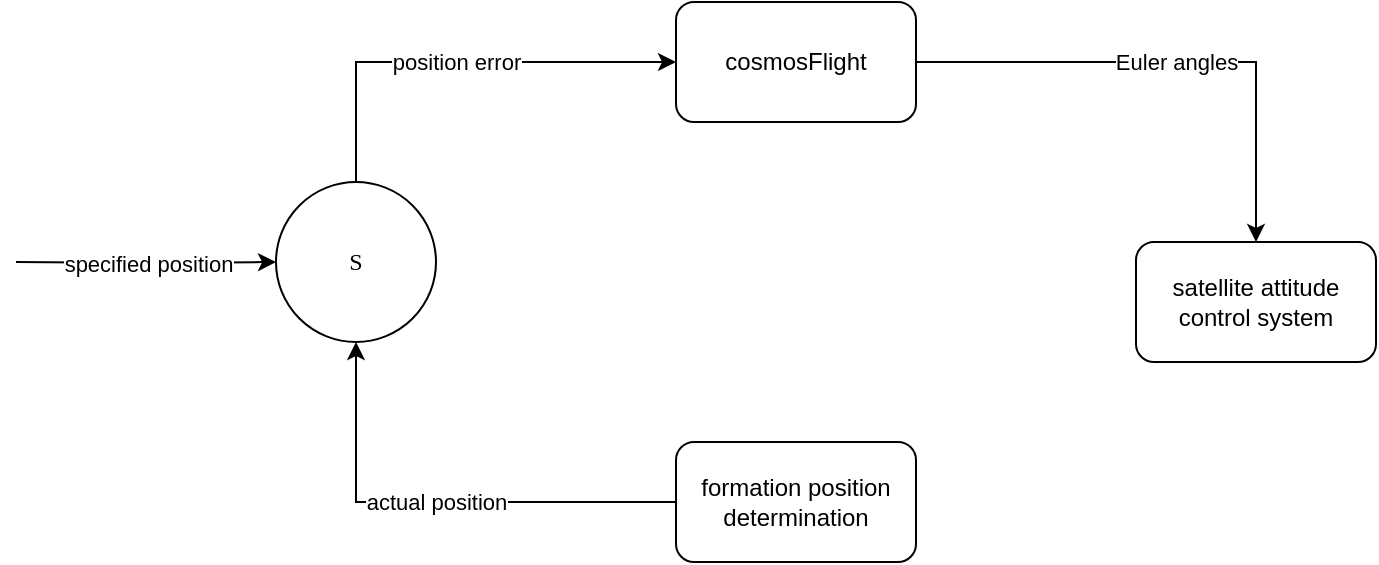<mxfile version="20.7.4" type="github">
  <diagram id="Xfj5n7e3JJY6A1mSw3fe" name="Page-1">
    <mxGraphModel dx="1382" dy="718" grid="1" gridSize="10" guides="1" tooltips="1" connect="1" arrows="1" fold="1" page="1" pageScale="1" pageWidth="827" pageHeight="1169" math="0" shadow="0">
      <root>
        <mxCell id="0" />
        <mxCell id="1" parent="0" />
        <mxCell id="DxF82iQ1Xe6bMLV_p6Q5-1" value="&lt;font face=&quot;greekC&quot;&gt;S&lt;/font&gt;" style="ellipse;whiteSpace=wrap;html=1;aspect=fixed;" vertex="1" parent="1">
          <mxGeometry x="210" y="340" width="80" height="80" as="geometry" />
        </mxCell>
        <mxCell id="DxF82iQ1Xe6bMLV_p6Q5-9" value="actual position" style="edgeStyle=orthogonalEdgeStyle;rounded=0;orthogonalLoop=1;jettySize=auto;html=1;exitX=0;exitY=0.5;exitDx=0;exitDy=0;entryX=0.5;entryY=1;entryDx=0;entryDy=0;" edge="1" parent="1" source="DxF82iQ1Xe6bMLV_p6Q5-5" target="DxF82iQ1Xe6bMLV_p6Q5-1">
          <mxGeometry relative="1" as="geometry" />
        </mxCell>
        <mxCell id="DxF82iQ1Xe6bMLV_p6Q5-5" value="formation position determination" style="rounded=1;whiteSpace=wrap;html=1;" vertex="1" parent="1">
          <mxGeometry x="410" y="470" width="120" height="60" as="geometry" />
        </mxCell>
        <mxCell id="DxF82iQ1Xe6bMLV_p6Q5-11" value="cosmosFlight" style="rounded=1;whiteSpace=wrap;html=1;" vertex="1" parent="1">
          <mxGeometry x="410" y="250" width="120" height="60" as="geometry" />
        </mxCell>
        <mxCell id="DxF82iQ1Xe6bMLV_p6Q5-12" value="position error" style="edgeStyle=orthogonalEdgeStyle;rounded=0;orthogonalLoop=1;jettySize=auto;html=1;exitX=0.5;exitY=0;exitDx=0;exitDy=0;entryX=0;entryY=0.5;entryDx=0;entryDy=0;" edge="1" parent="1" source="DxF82iQ1Xe6bMLV_p6Q5-1" target="DxF82iQ1Xe6bMLV_p6Q5-11">
          <mxGeometry relative="1" as="geometry">
            <mxPoint x="420" y="510" as="sourcePoint" />
            <mxPoint x="260" y="430" as="targetPoint" />
          </mxGeometry>
        </mxCell>
        <mxCell id="DxF82iQ1Xe6bMLV_p6Q5-14" value="satellite attitude control system" style="rounded=1;whiteSpace=wrap;html=1;" vertex="1" parent="1">
          <mxGeometry x="640" y="370" width="120" height="60" as="geometry" />
        </mxCell>
        <mxCell id="DxF82iQ1Xe6bMLV_p6Q5-16" value="Euler angles" style="edgeStyle=orthogonalEdgeStyle;rounded=0;orthogonalLoop=1;jettySize=auto;html=1;exitX=1;exitY=0.5;exitDx=0;exitDy=0;entryX=0.5;entryY=0;entryDx=0;entryDy=0;" edge="1" parent="1" source="DxF82iQ1Xe6bMLV_p6Q5-11" target="DxF82iQ1Xe6bMLV_p6Q5-14">
          <mxGeometry relative="1" as="geometry">
            <mxPoint x="260" y="350" as="sourcePoint" />
            <mxPoint x="420" y="290" as="targetPoint" />
          </mxGeometry>
        </mxCell>
        <mxCell id="DxF82iQ1Xe6bMLV_p6Q5-18" value="specified position" style="edgeStyle=orthogonalEdgeStyle;rounded=0;orthogonalLoop=1;jettySize=auto;html=1;entryX=0;entryY=0.5;entryDx=0;entryDy=0;" edge="1" parent="1" target="DxF82iQ1Xe6bMLV_p6Q5-1">
          <mxGeometry relative="1" as="geometry">
            <mxPoint x="80" y="380" as="sourcePoint" />
            <mxPoint y="290" as="targetPoint" />
          </mxGeometry>
        </mxCell>
      </root>
    </mxGraphModel>
  </diagram>
</mxfile>
